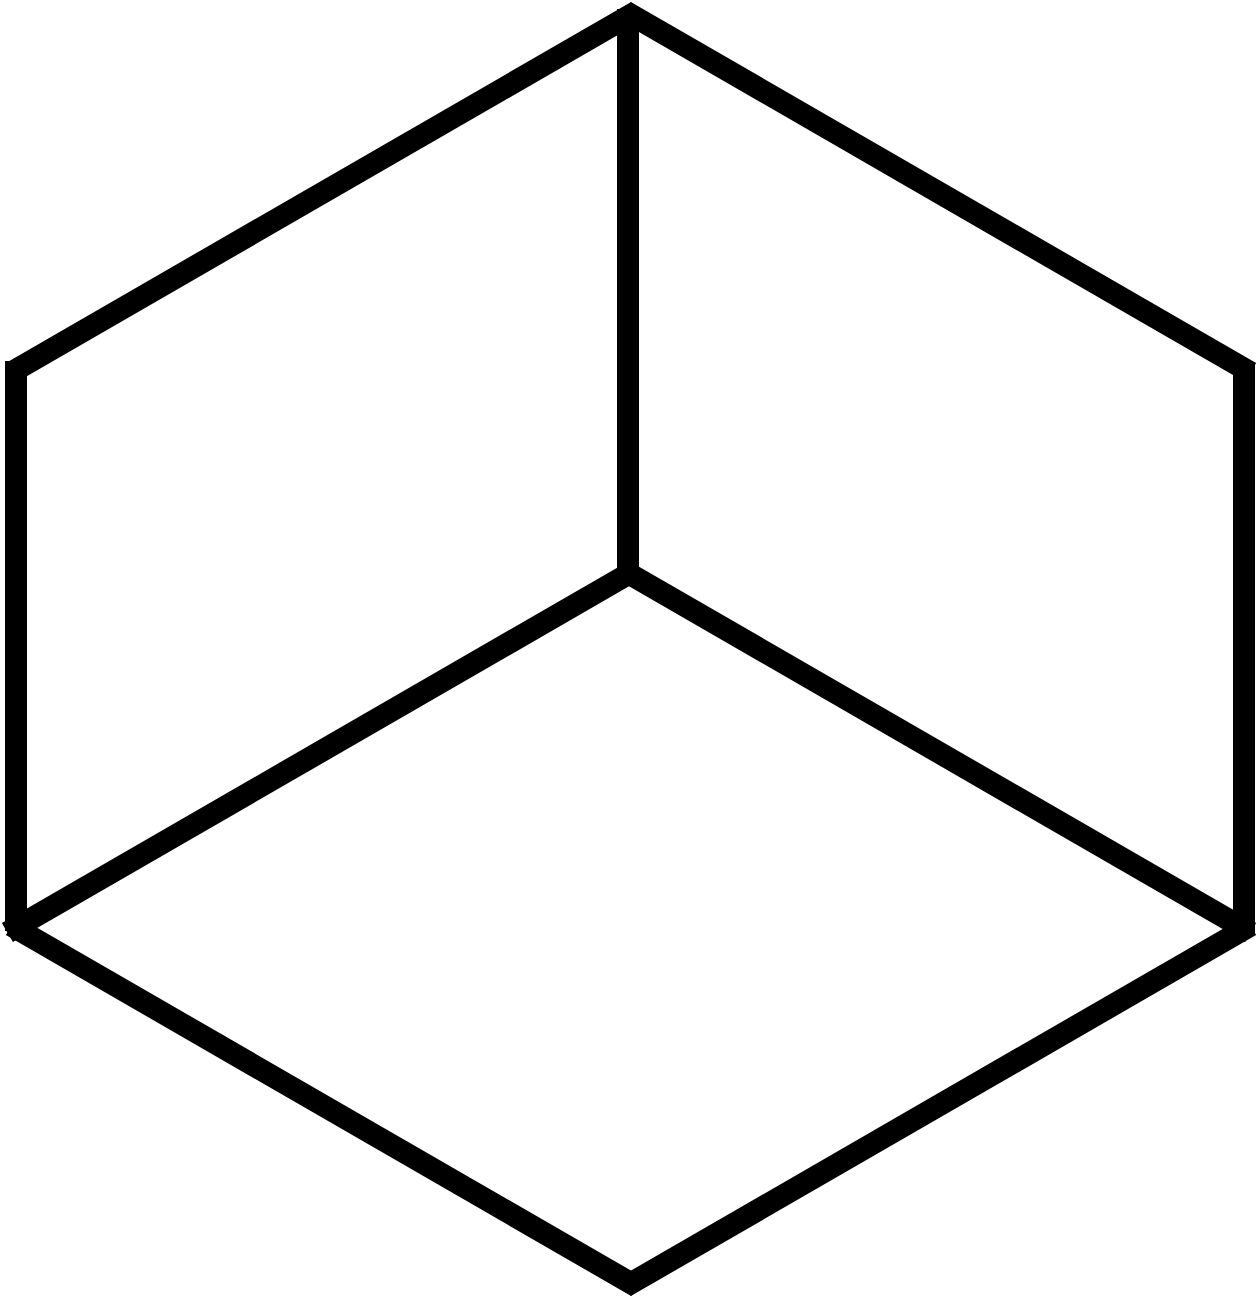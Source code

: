 <mxfile version="21.5.0" type="github">
  <diagram name="Página-1" id="2UN17sKaFhHNQWkZbPPd">
    <mxGraphModel dx="2266" dy="861" grid="1" gridSize="10" guides="1" tooltips="1" connect="1" arrows="1" fold="1" page="1" pageScale="1" pageWidth="827" pageHeight="1169" math="0" shadow="0">
      <root>
        <mxCell id="0" />
        <mxCell id="1" parent="0" />
        <mxCell id="wBCdEnZp3XqF9Xz21YHT-3" value="" style="verticalLabelPosition=bottom;html=1;verticalAlign=top;align=center;shape=mxgraph.floorplan.wall;fillColor=strokeColor;rotation=-30;" vertex="1" parent="1">
          <mxGeometry x="79" y="530" width="360" height="10" as="geometry" />
        </mxCell>
        <mxCell id="wBCdEnZp3XqF9Xz21YHT-4" value="" style="verticalLabelPosition=bottom;html=1;verticalAlign=top;align=center;shape=mxgraph.floorplan.wall;fillColor=strokeColor;rotation=-150;" vertex="1" parent="1">
          <mxGeometry x="388" y="530" width="360" height="10" as="geometry" />
        </mxCell>
        <mxCell id="wBCdEnZp3XqF9Xz21YHT-5" value="" style="verticalLabelPosition=bottom;html=1;verticalAlign=top;align=center;shape=mxgraph.floorplan.wall;fillColor=strokeColor;rotation=-150;" vertex="1" parent="1">
          <mxGeometry x="81" y="707" width="360" height="10" as="geometry" />
        </mxCell>
        <mxCell id="wBCdEnZp3XqF9Xz21YHT-6" value="" style="verticalLabelPosition=bottom;html=1;verticalAlign=top;align=center;shape=mxgraph.floorplan.wall;fillColor=strokeColor;rotation=-30;" vertex="1" parent="1">
          <mxGeometry x="388" y="707" width="360" height="10" as="geometry" />
        </mxCell>
        <mxCell id="wBCdEnZp3XqF9Xz21YHT-7" value="" style="verticalLabelPosition=bottom;html=1;verticalAlign=top;align=center;shape=mxgraph.floorplan.wall;fillColor=strokeColor;direction=south;" vertex="1" parent="1">
          <mxGeometry x="102" y="340" width="10" height="284" as="geometry" />
        </mxCell>
        <mxCell id="wBCdEnZp3XqF9Xz21YHT-8" value="" style="verticalLabelPosition=bottom;html=1;verticalAlign=top;align=center;shape=mxgraph.floorplan.wall;fillColor=strokeColor;rotation=-30;" vertex="1" parent="1">
          <mxGeometry x="81" y="250" width="360" height="10" as="geometry" />
        </mxCell>
        <mxCell id="wBCdEnZp3XqF9Xz21YHT-9" value="" style="verticalLabelPosition=bottom;html=1;verticalAlign=top;align=center;shape=mxgraph.floorplan.wall;fillColor=strokeColor;direction=south;" vertex="1" parent="1">
          <mxGeometry x="408" y="164" width="10" height="284" as="geometry" />
        </mxCell>
        <mxCell id="wBCdEnZp3XqF9Xz21YHT-10" value="" style="verticalLabelPosition=bottom;html=1;verticalAlign=top;align=center;shape=mxgraph.floorplan.wall;fillColor=strokeColor;direction=south;" vertex="1" parent="1">
          <mxGeometry x="716" y="342" width="10" height="284" as="geometry" />
        </mxCell>
        <mxCell id="wBCdEnZp3XqF9Xz21YHT-11" value="" style="verticalLabelPosition=bottom;html=1;verticalAlign=top;align=center;shape=mxgraph.floorplan.wall;fillColor=strokeColor;rotation=-150;" vertex="1" parent="1">
          <mxGeometry x="388" y="250" width="360" height="10" as="geometry" />
        </mxCell>
      </root>
    </mxGraphModel>
  </diagram>
</mxfile>
